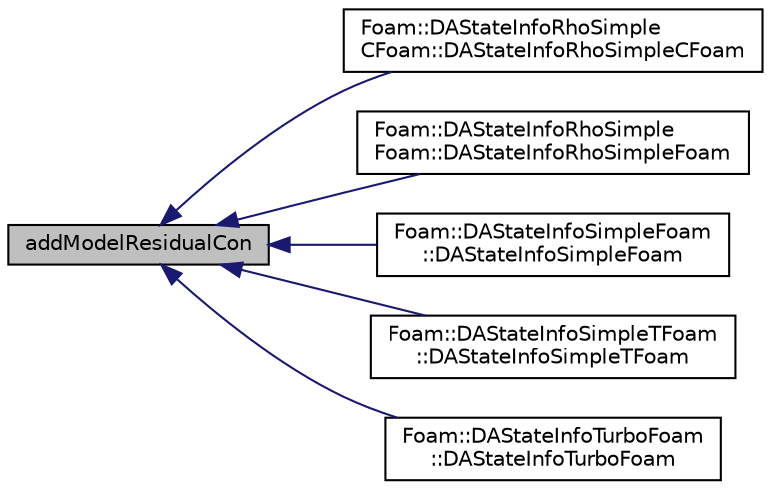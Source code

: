 digraph "addModelResidualCon"
{
  bgcolor="transparent";
  edge [fontname="Helvetica",fontsize="10",labelfontname="Helvetica",labelfontsize="10"];
  node [fontname="Helvetica",fontsize="10",shape=record];
  rankdir="LR";
  Node26 [label="addModelResidualCon",height=0.2,width=0.4,color="black", fillcolor="grey75", style="filled", fontcolor="black"];
  Node26 -> Node27 [dir="back",color="midnightblue",fontsize="10",style="solid",fontname="Helvetica"];
  Node27 [label="Foam::DAStateInfoRhoSimple\lCFoam::DAStateInfoRhoSimpleCFoam",height=0.2,width=0.4,color="black",URL="$classFoam_1_1DAStateInfoRhoSimpleCFoam.html#a9512daa2a2d9992ba1a46869a11cfea7"];
  Node26 -> Node28 [dir="back",color="midnightblue",fontsize="10",style="solid",fontname="Helvetica"];
  Node28 [label="Foam::DAStateInfoRhoSimple\lFoam::DAStateInfoRhoSimpleFoam",height=0.2,width=0.4,color="black",URL="$classFoam_1_1DAStateInfoRhoSimpleFoam.html#aab346fca59d238062d4b0d40c8c1532e"];
  Node26 -> Node29 [dir="back",color="midnightblue",fontsize="10",style="solid",fontname="Helvetica"];
  Node29 [label="Foam::DAStateInfoSimpleFoam\l::DAStateInfoSimpleFoam",height=0.2,width=0.4,color="black",URL="$classFoam_1_1DAStateInfoSimpleFoam.html#a4e13edf4eb32d522e67a77351ae96159"];
  Node26 -> Node30 [dir="back",color="midnightblue",fontsize="10",style="solid",fontname="Helvetica"];
  Node30 [label="Foam::DAStateInfoSimpleTFoam\l::DAStateInfoSimpleTFoam",height=0.2,width=0.4,color="black",URL="$classFoam_1_1DAStateInfoSimpleTFoam.html#a0fe8f788a904bc55616984be48e977ce"];
  Node26 -> Node31 [dir="back",color="midnightblue",fontsize="10",style="solid",fontname="Helvetica"];
  Node31 [label="Foam::DAStateInfoTurboFoam\l::DAStateInfoTurboFoam",height=0.2,width=0.4,color="black",URL="$classFoam_1_1DAStateInfoTurboFoam.html#a163bbc98da891f329727fdefc9d69a18"];
}
